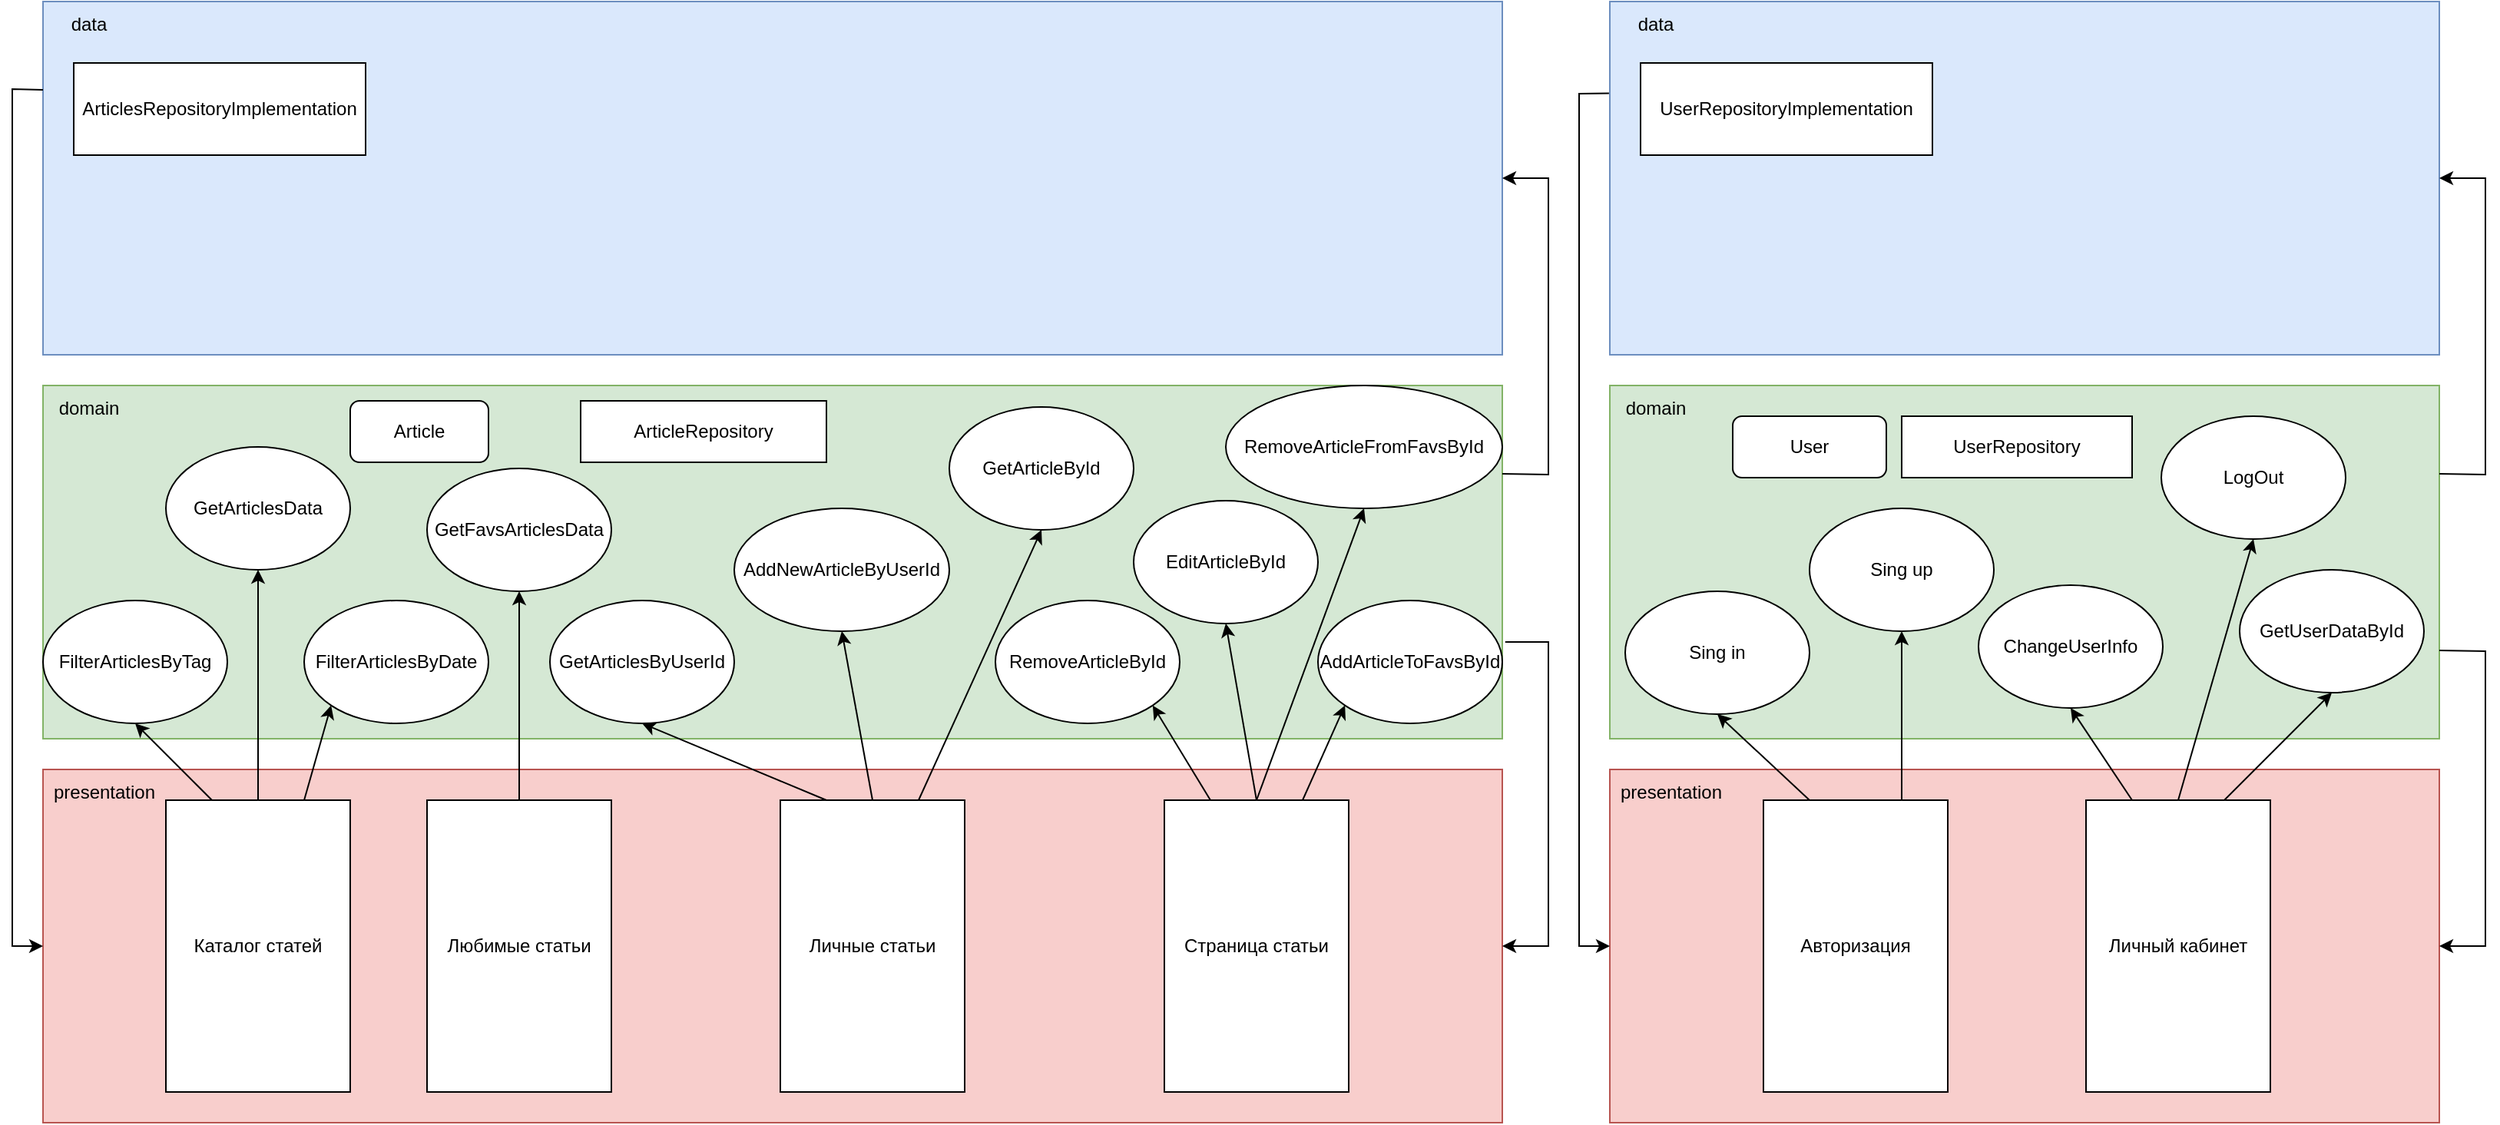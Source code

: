 <mxfile version="24.7.8">
  <diagram name="Страница — 1" id="fw8LipBBCFxUQJdgDzNN">
    <mxGraphModel dx="2856" dy="984" grid="1" gridSize="10" guides="1" tooltips="1" connect="1" arrows="1" fold="1" page="1" pageScale="1" pageWidth="1169" pageHeight="827" math="0" shadow="0">
      <root>
        <mxCell id="0" />
        <mxCell id="1" parent="0" />
        <mxCell id="VNg7bJUlAuyF453kbOdI-1" value="" style="rounded=0;whiteSpace=wrap;html=1;fillColor=#f8cecc;strokeColor=#b85450;" vertex="1" parent="1">
          <mxGeometry x="-210" y="570" width="950" height="230" as="geometry" />
        </mxCell>
        <mxCell id="VNg7bJUlAuyF453kbOdI-2" value="" style="rounded=0;whiteSpace=wrap;html=1;fillColor=#f8cecc;strokeColor=#b85450;" vertex="1" parent="1">
          <mxGeometry x="810" y="570" width="540" height="230" as="geometry" />
        </mxCell>
        <mxCell id="VNg7bJUlAuyF453kbOdI-3" value="" style="rounded=0;whiteSpace=wrap;html=1;fillColor=#d5e8d4;strokeColor=#82b366;" vertex="1" parent="1">
          <mxGeometry x="-210" y="320" width="950" height="230" as="geometry" />
        </mxCell>
        <mxCell id="VNg7bJUlAuyF453kbOdI-4" value="" style="rounded=0;whiteSpace=wrap;html=1;fillColor=#dae8fc;strokeColor=#6c8ebf;" vertex="1" parent="1">
          <mxGeometry x="-210" y="70" width="950" height="230" as="geometry" />
        </mxCell>
        <mxCell id="VNg7bJUlAuyF453kbOdI-5" value="" style="rounded=0;whiteSpace=wrap;html=1;fillColor=#d5e8d4;strokeColor=#82b366;" vertex="1" parent="1">
          <mxGeometry x="810" y="320" width="540" height="230" as="geometry" />
        </mxCell>
        <mxCell id="VNg7bJUlAuyF453kbOdI-6" value="" style="rounded=0;whiteSpace=wrap;html=1;fillColor=#dae8fc;strokeColor=#6c8ebf;" vertex="1" parent="1">
          <mxGeometry x="810" y="70" width="540" height="230" as="geometry" />
        </mxCell>
        <mxCell id="VNg7bJUlAuyF453kbOdI-7" value="Каталог статей" style="rounded=0;whiteSpace=wrap;html=1;" vertex="1" parent="1">
          <mxGeometry x="-130" y="590" width="120" height="190" as="geometry" />
        </mxCell>
        <mxCell id="VNg7bJUlAuyF453kbOdI-8" value="FilterArticlesByTag" style="ellipse;whiteSpace=wrap;html=1;" vertex="1" parent="1">
          <mxGeometry x="-210" y="460" width="120" height="80" as="geometry" />
        </mxCell>
        <mxCell id="VNg7bJUlAuyF453kbOdI-9" value="" style="endArrow=classic;html=1;rounded=0;exitX=0.25;exitY=0;exitDx=0;exitDy=0;entryX=0.5;entryY=1;entryDx=0;entryDy=0;" edge="1" parent="1" source="VNg7bJUlAuyF453kbOdI-7" target="VNg7bJUlAuyF453kbOdI-8">
          <mxGeometry width="50" height="50" relative="1" as="geometry">
            <mxPoint y="490" as="sourcePoint" />
            <mxPoint x="50" y="440" as="targetPoint" />
          </mxGeometry>
        </mxCell>
        <mxCell id="VNg7bJUlAuyF453kbOdI-10" value="FilterArticlesByDate" style="ellipse;whiteSpace=wrap;html=1;" vertex="1" parent="1">
          <mxGeometry x="-40" y="460" width="120" height="80" as="geometry" />
        </mxCell>
        <mxCell id="VNg7bJUlAuyF453kbOdI-11" value="" style="endArrow=classic;html=1;rounded=0;exitX=0.75;exitY=0;exitDx=0;exitDy=0;entryX=0;entryY=1;entryDx=0;entryDy=0;" edge="1" parent="1" target="VNg7bJUlAuyF453kbOdI-10" source="VNg7bJUlAuyF453kbOdI-7">
          <mxGeometry width="50" height="50" relative="1" as="geometry">
            <mxPoint x="110" y="570" as="sourcePoint" />
            <mxPoint x="230" y="420" as="targetPoint" />
          </mxGeometry>
        </mxCell>
        <mxCell id="VNg7bJUlAuyF453kbOdI-12" value="GetArticlesData" style="ellipse;whiteSpace=wrap;html=1;" vertex="1" parent="1">
          <mxGeometry x="-130" y="360" width="120" height="80" as="geometry" />
        </mxCell>
        <mxCell id="VNg7bJUlAuyF453kbOdI-13" value="" style="endArrow=classic;html=1;rounded=0;exitX=0.5;exitY=0;exitDx=0;exitDy=0;entryX=0.5;entryY=1;entryDx=0;entryDy=0;" edge="1" parent="1" target="VNg7bJUlAuyF453kbOdI-12" source="VNg7bJUlAuyF453kbOdI-7">
          <mxGeometry width="50" height="50" relative="1" as="geometry">
            <mxPoint x="-90" y="500" as="sourcePoint" />
            <mxPoint x="180" y="330" as="targetPoint" />
          </mxGeometry>
        </mxCell>
        <mxCell id="VNg7bJUlAuyF453kbOdI-14" value="Любимые статьи" style="rounded=0;whiteSpace=wrap;html=1;" vertex="1" parent="1">
          <mxGeometry x="40" y="590" width="120" height="190" as="geometry" />
        </mxCell>
        <mxCell id="VNg7bJUlAuyF453kbOdI-16" value="GetFavsArticlesData" style="ellipse;whiteSpace=wrap;html=1;" vertex="1" parent="1">
          <mxGeometry x="40" y="374" width="120" height="80" as="geometry" />
        </mxCell>
        <mxCell id="VNg7bJUlAuyF453kbOdI-17" value="" style="endArrow=classic;html=1;rounded=0;entryX=0.5;entryY=1;entryDx=0;entryDy=0;exitX=0.5;exitY=0;exitDx=0;exitDy=0;" edge="1" parent="1" source="VNg7bJUlAuyF453kbOdI-14" target="VNg7bJUlAuyF453kbOdI-16">
          <mxGeometry width="50" height="50" relative="1" as="geometry">
            <mxPoint x="480" y="550" as="sourcePoint" />
            <mxPoint x="530" y="500" as="targetPoint" />
          </mxGeometry>
        </mxCell>
        <mxCell id="VNg7bJUlAuyF453kbOdI-18" value="Личные статьи" style="rounded=0;whiteSpace=wrap;html=1;" vertex="1" parent="1">
          <mxGeometry x="270" y="590" width="120" height="190" as="geometry" />
        </mxCell>
        <mxCell id="VNg7bJUlAuyF453kbOdI-19" value="" style="endArrow=classic;html=1;rounded=0;entryX=0.5;entryY=1;entryDx=0;entryDy=0;exitX=0.25;exitY=0;exitDx=0;exitDy=0;" edge="1" parent="1" source="VNg7bJUlAuyF453kbOdI-18" target="VNg7bJUlAuyF453kbOdI-20">
          <mxGeometry width="50" height="50" relative="1" as="geometry">
            <mxPoint x="240" y="590" as="sourcePoint" />
            <mxPoint x="240" y="454" as="targetPoint" />
          </mxGeometry>
        </mxCell>
        <mxCell id="VNg7bJUlAuyF453kbOdI-20" value="GetArticlesByUserId" style="ellipse;whiteSpace=wrap;html=1;" vertex="1" parent="1">
          <mxGeometry x="120" y="460" width="120" height="80" as="geometry" />
        </mxCell>
        <mxCell id="VNg7bJUlAuyF453kbOdI-21" value="" style="endArrow=classic;html=1;rounded=0;entryX=0.5;entryY=1;entryDx=0;entryDy=0;exitX=0.75;exitY=0;exitDx=0;exitDy=0;" edge="1" parent="1" target="VNg7bJUlAuyF453kbOdI-22" source="VNg7bJUlAuyF453kbOdI-18">
          <mxGeometry width="50" height="50" relative="1" as="geometry">
            <mxPoint x="270" y="580" as="sourcePoint" />
            <mxPoint x="400" y="440" as="targetPoint" />
          </mxGeometry>
        </mxCell>
        <mxCell id="VNg7bJUlAuyF453kbOdI-22" value="GetArticleById" style="ellipse;whiteSpace=wrap;html=1;" vertex="1" parent="1">
          <mxGeometry x="380" y="334" width="120" height="80" as="geometry" />
        </mxCell>
        <mxCell id="VNg7bJUlAuyF453kbOdI-23" value="Страница статьи" style="rounded=0;whiteSpace=wrap;html=1;" vertex="1" parent="1">
          <mxGeometry x="520" y="590" width="120" height="190" as="geometry" />
        </mxCell>
        <mxCell id="VNg7bJUlAuyF453kbOdI-24" value="" style="endArrow=classic;html=1;rounded=0;entryX=0;entryY=1;entryDx=0;entryDy=0;exitX=0.75;exitY=0;exitDx=0;exitDy=0;" edge="1" parent="1" target="VNg7bJUlAuyF453kbOdI-25" source="VNg7bJUlAuyF453kbOdI-23">
          <mxGeometry width="50" height="50" relative="1" as="geometry">
            <mxPoint x="460" y="540" as="sourcePoint" />
            <mxPoint x="470" y="404" as="targetPoint" />
          </mxGeometry>
        </mxCell>
        <mxCell id="VNg7bJUlAuyF453kbOdI-25" value="AddArticleToFavsById" style="ellipse;whiteSpace=wrap;html=1;" vertex="1" parent="1">
          <mxGeometry x="620" y="460" width="120" height="80" as="geometry" />
        </mxCell>
        <mxCell id="VNg7bJUlAuyF453kbOdI-26" value="" style="endArrow=classic;html=1;rounded=0;entryX=0.5;entryY=1;entryDx=0;entryDy=0;exitX=0.5;exitY=0;exitDx=0;exitDy=0;" edge="1" parent="1" target="VNg7bJUlAuyF453kbOdI-27" source="VNg7bJUlAuyF453kbOdI-18">
          <mxGeometry width="50" height="50" relative="1" as="geometry">
            <mxPoint x="300" y="600" as="sourcePoint" />
            <mxPoint x="410" y="450" as="targetPoint" />
          </mxGeometry>
        </mxCell>
        <mxCell id="VNg7bJUlAuyF453kbOdI-27" value="AddNewArticleByUserId" style="ellipse;whiteSpace=wrap;html=1;" vertex="1" parent="1">
          <mxGeometry x="240" y="400" width="140" height="80" as="geometry" />
        </mxCell>
        <mxCell id="VNg7bJUlAuyF453kbOdI-30" value="" style="endArrow=classic;html=1;rounded=0;entryX=0.5;entryY=1;entryDx=0;entryDy=0;exitX=0.5;exitY=0;exitDx=0;exitDy=0;" edge="1" parent="1" target="VNg7bJUlAuyF453kbOdI-31" source="VNg7bJUlAuyF453kbOdI-23">
          <mxGeometry width="50" height="50" relative="1" as="geometry">
            <mxPoint x="420" y="479" as="sourcePoint" />
            <mxPoint x="440" y="293" as="targetPoint" />
          </mxGeometry>
        </mxCell>
        <mxCell id="VNg7bJUlAuyF453kbOdI-31" value="RemoveArticleFromFavsById" style="ellipse;whiteSpace=wrap;html=1;" vertex="1" parent="1">
          <mxGeometry x="560" y="320" width="180" height="80" as="geometry" />
        </mxCell>
        <mxCell id="VNg7bJUlAuyF453kbOdI-32" value="" style="endArrow=classic;html=1;rounded=0;entryX=0.5;entryY=1;entryDx=0;entryDy=0;exitX=0.5;exitY=0;exitDx=0;exitDy=0;" edge="1" parent="1" target="VNg7bJUlAuyF453kbOdI-33" source="VNg7bJUlAuyF453kbOdI-23">
          <mxGeometry width="50" height="50" relative="1" as="geometry">
            <mxPoint x="490" y="540" as="sourcePoint" />
            <mxPoint x="260" y="298" as="targetPoint" />
          </mxGeometry>
        </mxCell>
        <mxCell id="VNg7bJUlAuyF453kbOdI-33" value="EditArticleById" style="ellipse;whiteSpace=wrap;html=1;" vertex="1" parent="1">
          <mxGeometry x="500" y="395" width="120" height="80" as="geometry" />
        </mxCell>
        <mxCell id="VNg7bJUlAuyF453kbOdI-34" value="" style="endArrow=classic;html=1;rounded=0;entryX=1;entryY=1;entryDx=0;entryDy=0;exitX=0.25;exitY=0;exitDx=0;exitDy=0;" edge="1" parent="1" target="VNg7bJUlAuyF453kbOdI-35" source="VNg7bJUlAuyF453kbOdI-23">
          <mxGeometry width="50" height="50" relative="1" as="geometry">
            <mxPoint x="560" y="610" as="sourcePoint" />
            <mxPoint x="270" y="308" as="targetPoint" />
          </mxGeometry>
        </mxCell>
        <mxCell id="VNg7bJUlAuyF453kbOdI-35" value="RemoveArticleById" style="ellipse;whiteSpace=wrap;html=1;" vertex="1" parent="1">
          <mxGeometry x="410" y="460" width="120" height="80" as="geometry" />
        </mxCell>
        <mxCell id="VNg7bJUlAuyF453kbOdI-37" value="domain" style="text;html=1;align=center;verticalAlign=middle;whiteSpace=wrap;rounded=0;" vertex="1" parent="1">
          <mxGeometry x="-210" y="320" width="60" height="30" as="geometry" />
        </mxCell>
        <mxCell id="VNg7bJUlAuyF453kbOdI-38" value="domain" style="text;html=1;align=center;verticalAlign=middle;whiteSpace=wrap;rounded=0;" vertex="1" parent="1">
          <mxGeometry x="810" y="320" width="60" height="30" as="geometry" />
        </mxCell>
        <mxCell id="VNg7bJUlAuyF453kbOdI-39" value="data" style="text;html=1;align=center;verticalAlign=middle;whiteSpace=wrap;rounded=0;" vertex="1" parent="1">
          <mxGeometry x="-210" y="70" width="60" height="30" as="geometry" />
        </mxCell>
        <mxCell id="VNg7bJUlAuyF453kbOdI-40" value="data" style="text;html=1;align=center;verticalAlign=middle;whiteSpace=wrap;rounded=0;" vertex="1" parent="1">
          <mxGeometry x="810" y="70" width="60" height="30" as="geometry" />
        </mxCell>
        <mxCell id="VNg7bJUlAuyF453kbOdI-41" value="presentation" style="text;html=1;align=center;verticalAlign=middle;whiteSpace=wrap;rounded=0;" vertex="1" parent="1">
          <mxGeometry x="-200" y="570" width="60" height="30" as="geometry" />
        </mxCell>
        <mxCell id="VNg7bJUlAuyF453kbOdI-42" value="presentation" style="text;html=1;align=center;verticalAlign=middle;whiteSpace=wrap;rounded=0;" vertex="1" parent="1">
          <mxGeometry x="820" y="570" width="60" height="30" as="geometry" />
        </mxCell>
        <mxCell id="VNg7bJUlAuyF453kbOdI-43" value="ArticlesRepositoryImplementation" style="rounded=0;whiteSpace=wrap;html=1;" vertex="1" parent="1">
          <mxGeometry x="-190" y="110" width="190" height="60" as="geometry" />
        </mxCell>
        <mxCell id="VNg7bJUlAuyF453kbOdI-44" value="Article" style="rounded=1;whiteSpace=wrap;html=1;" vertex="1" parent="1">
          <mxGeometry x="-10" y="330" width="90" height="40" as="geometry" />
        </mxCell>
        <mxCell id="VNg7bJUlAuyF453kbOdI-45" value="ArticleRepository" style="rounded=0;whiteSpace=wrap;html=1;" vertex="1" parent="1">
          <mxGeometry x="140" y="330" width="160" height="40" as="geometry" />
        </mxCell>
        <mxCell id="VNg7bJUlAuyF453kbOdI-48" value="" style="endArrow=classic;html=1;rounded=0;entryX=1;entryY=0.5;entryDx=0;entryDy=0;exitX=1.002;exitY=0.726;exitDx=0;exitDy=0;exitPerimeter=0;" edge="1" parent="1" source="VNg7bJUlAuyF453kbOdI-3" target="VNg7bJUlAuyF453kbOdI-1">
          <mxGeometry width="50" height="50" relative="1" as="geometry">
            <mxPoint x="600" y="470" as="sourcePoint" />
            <mxPoint x="650" y="420" as="targetPoint" />
            <Array as="points">
              <mxPoint x="770" y="487" />
              <mxPoint x="770" y="685" />
            </Array>
          </mxGeometry>
        </mxCell>
        <mxCell id="VNg7bJUlAuyF453kbOdI-51" value="" style="endArrow=classic;html=1;rounded=0;entryX=1;entryY=0.5;entryDx=0;entryDy=0;exitX=1;exitY=0.25;exitDx=0;exitDy=0;" edge="1" parent="1" source="VNg7bJUlAuyF453kbOdI-3" target="VNg7bJUlAuyF453kbOdI-4">
          <mxGeometry width="50" height="50" relative="1" as="geometry">
            <mxPoint x="600" y="470" as="sourcePoint" />
            <mxPoint x="650" y="420" as="targetPoint" />
            <Array as="points">
              <mxPoint x="770" y="378" />
              <mxPoint x="770" y="185" />
            </Array>
          </mxGeometry>
        </mxCell>
        <mxCell id="VNg7bJUlAuyF453kbOdI-52" value="" style="endArrow=classic;html=1;rounded=0;exitX=0;exitY=0.25;exitDx=0;exitDy=0;entryX=0;entryY=0.5;entryDx=0;entryDy=0;" edge="1" parent="1" source="VNg7bJUlAuyF453kbOdI-4" target="VNg7bJUlAuyF453kbOdI-1">
          <mxGeometry width="50" height="50" relative="1" as="geometry">
            <mxPoint x="330" y="470" as="sourcePoint" />
            <mxPoint x="-230" y="700" as="targetPoint" />
            <Array as="points">
              <mxPoint x="-230" y="127" />
              <mxPoint x="-230" y="685" />
            </Array>
          </mxGeometry>
        </mxCell>
        <mxCell id="VNg7bJUlAuyF453kbOdI-53" value="Авторизация&lt;span style=&quot;color: rgba(0, 0, 0, 0); font-family: monospace; font-size: 0px; text-align: start; text-wrap: nowrap;&quot;&gt;%3CmxGraphModel%3E%3Croot%3E%3CmxCell%20id%3D%220%22%2F%3E%3CmxCell%20id%3D%221%22%20parent%3D%220%22%2F%3E%3CmxCell%20id%3D%222%22%20value%3D%22%D0%A1%D1%82%D1%80%D0%B0%D0%BD%D0%B8%D1%86%D0%B0%20%D1%81%D1%82%D0%B0%D1%82%D1%8C%D0%B8%22%20style%3D%22rounded%3D0%3BwhiteSpace%3Dwrap%3Bhtml%3D1%3B%22%20vertex%3D%221%22%20parent%3D%221%22%3E%3CmxGeometry%20x%3D%22520%22%20y%3D%22590%22%20width%3D%22120%22%20height%3D%22190%22%20as%3D%22geometry%22%2F%3E%3C%2FmxCell%3E%3C%2Froot%3E%3C%2FmxGraphModel%3E&lt;/span&gt;" style="rounded=0;whiteSpace=wrap;html=1;" vertex="1" parent="1">
          <mxGeometry x="910" y="590" width="120" height="190" as="geometry" />
        </mxCell>
        <mxCell id="VNg7bJUlAuyF453kbOdI-54" value="Личный кабинет" style="rounded=0;whiteSpace=wrap;html=1;" vertex="1" parent="1">
          <mxGeometry x="1120" y="590" width="120" height="190" as="geometry" />
        </mxCell>
        <mxCell id="VNg7bJUlAuyF453kbOdI-55" value="" style="endArrow=classic;html=1;rounded=0;entryX=0.5;entryY=1;entryDx=0;entryDy=0;exitX=0.75;exitY=0;exitDx=0;exitDy=0;" edge="1" parent="1" target="VNg7bJUlAuyF453kbOdI-56" source="VNg7bJUlAuyF453kbOdI-54">
          <mxGeometry width="50" height="50" relative="1" as="geometry">
            <mxPoint x="1260" y="560" as="sourcePoint" />
            <mxPoint x="980" y="278" as="targetPoint" />
          </mxGeometry>
        </mxCell>
        <mxCell id="VNg7bJUlAuyF453kbOdI-56" value="GetUserDataById" style="ellipse;whiteSpace=wrap;html=1;" vertex="1" parent="1">
          <mxGeometry x="1220" y="440" width="120" height="80" as="geometry" />
        </mxCell>
        <mxCell id="VNg7bJUlAuyF453kbOdI-57" value="" style="endArrow=classic;html=1;rounded=0;entryX=0.5;entryY=1;entryDx=0;entryDy=0;exitX=0.5;exitY=0;exitDx=0;exitDy=0;" edge="1" parent="1" target="VNg7bJUlAuyF453kbOdI-58" source="VNg7bJUlAuyF453kbOdI-54">
          <mxGeometry width="50" height="50" relative="1" as="geometry">
            <mxPoint x="1000" y="545" as="sourcePoint" />
            <mxPoint x="770" y="233" as="targetPoint" />
          </mxGeometry>
        </mxCell>
        <mxCell id="VNg7bJUlAuyF453kbOdI-58" value="LogOut" style="ellipse;whiteSpace=wrap;html=1;" vertex="1" parent="1">
          <mxGeometry x="1169" y="340" width="120" height="80" as="geometry" />
        </mxCell>
        <mxCell id="VNg7bJUlAuyF453kbOdI-59" value="ChangeUserInfo" style="ellipse;whiteSpace=wrap;html=1;" vertex="1" parent="1">
          <mxGeometry x="1050" y="450" width="120" height="80" as="geometry" />
        </mxCell>
        <mxCell id="VNg7bJUlAuyF453kbOdI-60" value="" style="endArrow=classic;html=1;rounded=0;exitX=0.25;exitY=0;exitDx=0;exitDy=0;entryX=0.5;entryY=1;entryDx=0;entryDy=0;" edge="1" parent="1" source="VNg7bJUlAuyF453kbOdI-54" target="VNg7bJUlAuyF453kbOdI-59">
          <mxGeometry width="50" height="50" relative="1" as="geometry">
            <mxPoint x="1190" y="600" as="sourcePoint" />
            <mxPoint x="1190" y="450" as="targetPoint" />
          </mxGeometry>
        </mxCell>
        <mxCell id="VNg7bJUlAuyF453kbOdI-61" value="Sing in" style="ellipse;whiteSpace=wrap;html=1;" vertex="1" parent="1">
          <mxGeometry x="820" y="454" width="120" height="80" as="geometry" />
        </mxCell>
        <mxCell id="VNg7bJUlAuyF453kbOdI-62" value="" style="endArrow=classic;html=1;rounded=0;exitX=0.25;exitY=0;exitDx=0;exitDy=0;entryX=0.5;entryY=1;entryDx=0;entryDy=0;" edge="1" parent="1" target="VNg7bJUlAuyF453kbOdI-61" source="VNg7bJUlAuyF453kbOdI-53">
          <mxGeometry width="50" height="50" relative="1" as="geometry">
            <mxPoint x="930" y="580" as="sourcePoint" />
            <mxPoint x="970" y="440" as="targetPoint" />
          </mxGeometry>
        </mxCell>
        <mxCell id="VNg7bJUlAuyF453kbOdI-63" value="Sing up" style="ellipse;whiteSpace=wrap;html=1;" vertex="1" parent="1">
          <mxGeometry x="940" y="400" width="120" height="80" as="geometry" />
        </mxCell>
        <mxCell id="VNg7bJUlAuyF453kbOdI-64" value="" style="endArrow=classic;html=1;rounded=0;exitX=0.75;exitY=0;exitDx=0;exitDy=0;entryX=0.5;entryY=1;entryDx=0;entryDy=0;" edge="1" parent="1" target="VNg7bJUlAuyF453kbOdI-63" source="VNg7bJUlAuyF453kbOdI-53">
          <mxGeometry width="50" height="50" relative="1" as="geometry">
            <mxPoint x="1000" y="515" as="sourcePoint" />
            <mxPoint x="1090" y="375" as="targetPoint" />
          </mxGeometry>
        </mxCell>
        <mxCell id="VNg7bJUlAuyF453kbOdI-65" value="UserRepositoryImplementation" style="rounded=0;whiteSpace=wrap;html=1;" vertex="1" parent="1">
          <mxGeometry x="830" y="110" width="190" height="60" as="geometry" />
        </mxCell>
        <mxCell id="VNg7bJUlAuyF453kbOdI-66" value="User" style="rounded=1;whiteSpace=wrap;html=1;" vertex="1" parent="1">
          <mxGeometry x="890" y="340" width="100" height="40" as="geometry" />
        </mxCell>
        <mxCell id="VNg7bJUlAuyF453kbOdI-67" value="UserRepository" style="rounded=0;whiteSpace=wrap;html=1;" vertex="1" parent="1">
          <mxGeometry x="1000" y="340" width="150" height="40" as="geometry" />
        </mxCell>
        <mxCell id="VNg7bJUlAuyF453kbOdI-68" value="" style="endArrow=classic;html=1;rounded=0;entryX=1;entryY=0.5;entryDx=0;entryDy=0;exitX=1;exitY=0.25;exitDx=0;exitDy=0;" edge="1" parent="1" source="VNg7bJUlAuyF453kbOdI-5" target="VNg7bJUlAuyF453kbOdI-6">
          <mxGeometry width="50" height="50" relative="1" as="geometry">
            <mxPoint x="1360" y="374" as="sourcePoint" />
            <mxPoint x="1360" y="181" as="targetPoint" />
            <Array as="points">
              <mxPoint x="1380" y="378" />
              <mxPoint x="1380" y="185" />
            </Array>
          </mxGeometry>
        </mxCell>
        <mxCell id="VNg7bJUlAuyF453kbOdI-69" value="" style="endArrow=classic;html=1;rounded=0;entryX=1;entryY=0.5;entryDx=0;entryDy=0;exitX=1;exitY=0.75;exitDx=0;exitDy=0;" edge="1" parent="1" source="VNg7bJUlAuyF453kbOdI-5" target="VNg7bJUlAuyF453kbOdI-2">
          <mxGeometry width="50" height="50" relative="1" as="geometry">
            <mxPoint x="1392" y="470" as="sourcePoint" />
            <mxPoint x="1390" y="668" as="targetPoint" />
            <Array as="points">
              <mxPoint x="1380" y="493" />
              <mxPoint x="1380" y="685" />
            </Array>
          </mxGeometry>
        </mxCell>
        <mxCell id="VNg7bJUlAuyF453kbOdI-70" value="" style="endArrow=classic;html=1;rounded=0;exitX=-0.001;exitY=0.26;exitDx=0;exitDy=0;entryX=0;entryY=0.5;entryDx=0;entryDy=0;exitPerimeter=0;" edge="1" parent="1" source="VNg7bJUlAuyF453kbOdI-6" target="VNg7bJUlAuyF453kbOdI-2">
          <mxGeometry width="50" height="50" relative="1" as="geometry">
            <mxPoint x="810" y="130" as="sourcePoint" />
            <mxPoint x="810" y="688" as="targetPoint" />
            <Array as="points">
              <mxPoint x="790" y="130" />
              <mxPoint x="790" y="685" />
            </Array>
          </mxGeometry>
        </mxCell>
      </root>
    </mxGraphModel>
  </diagram>
</mxfile>

